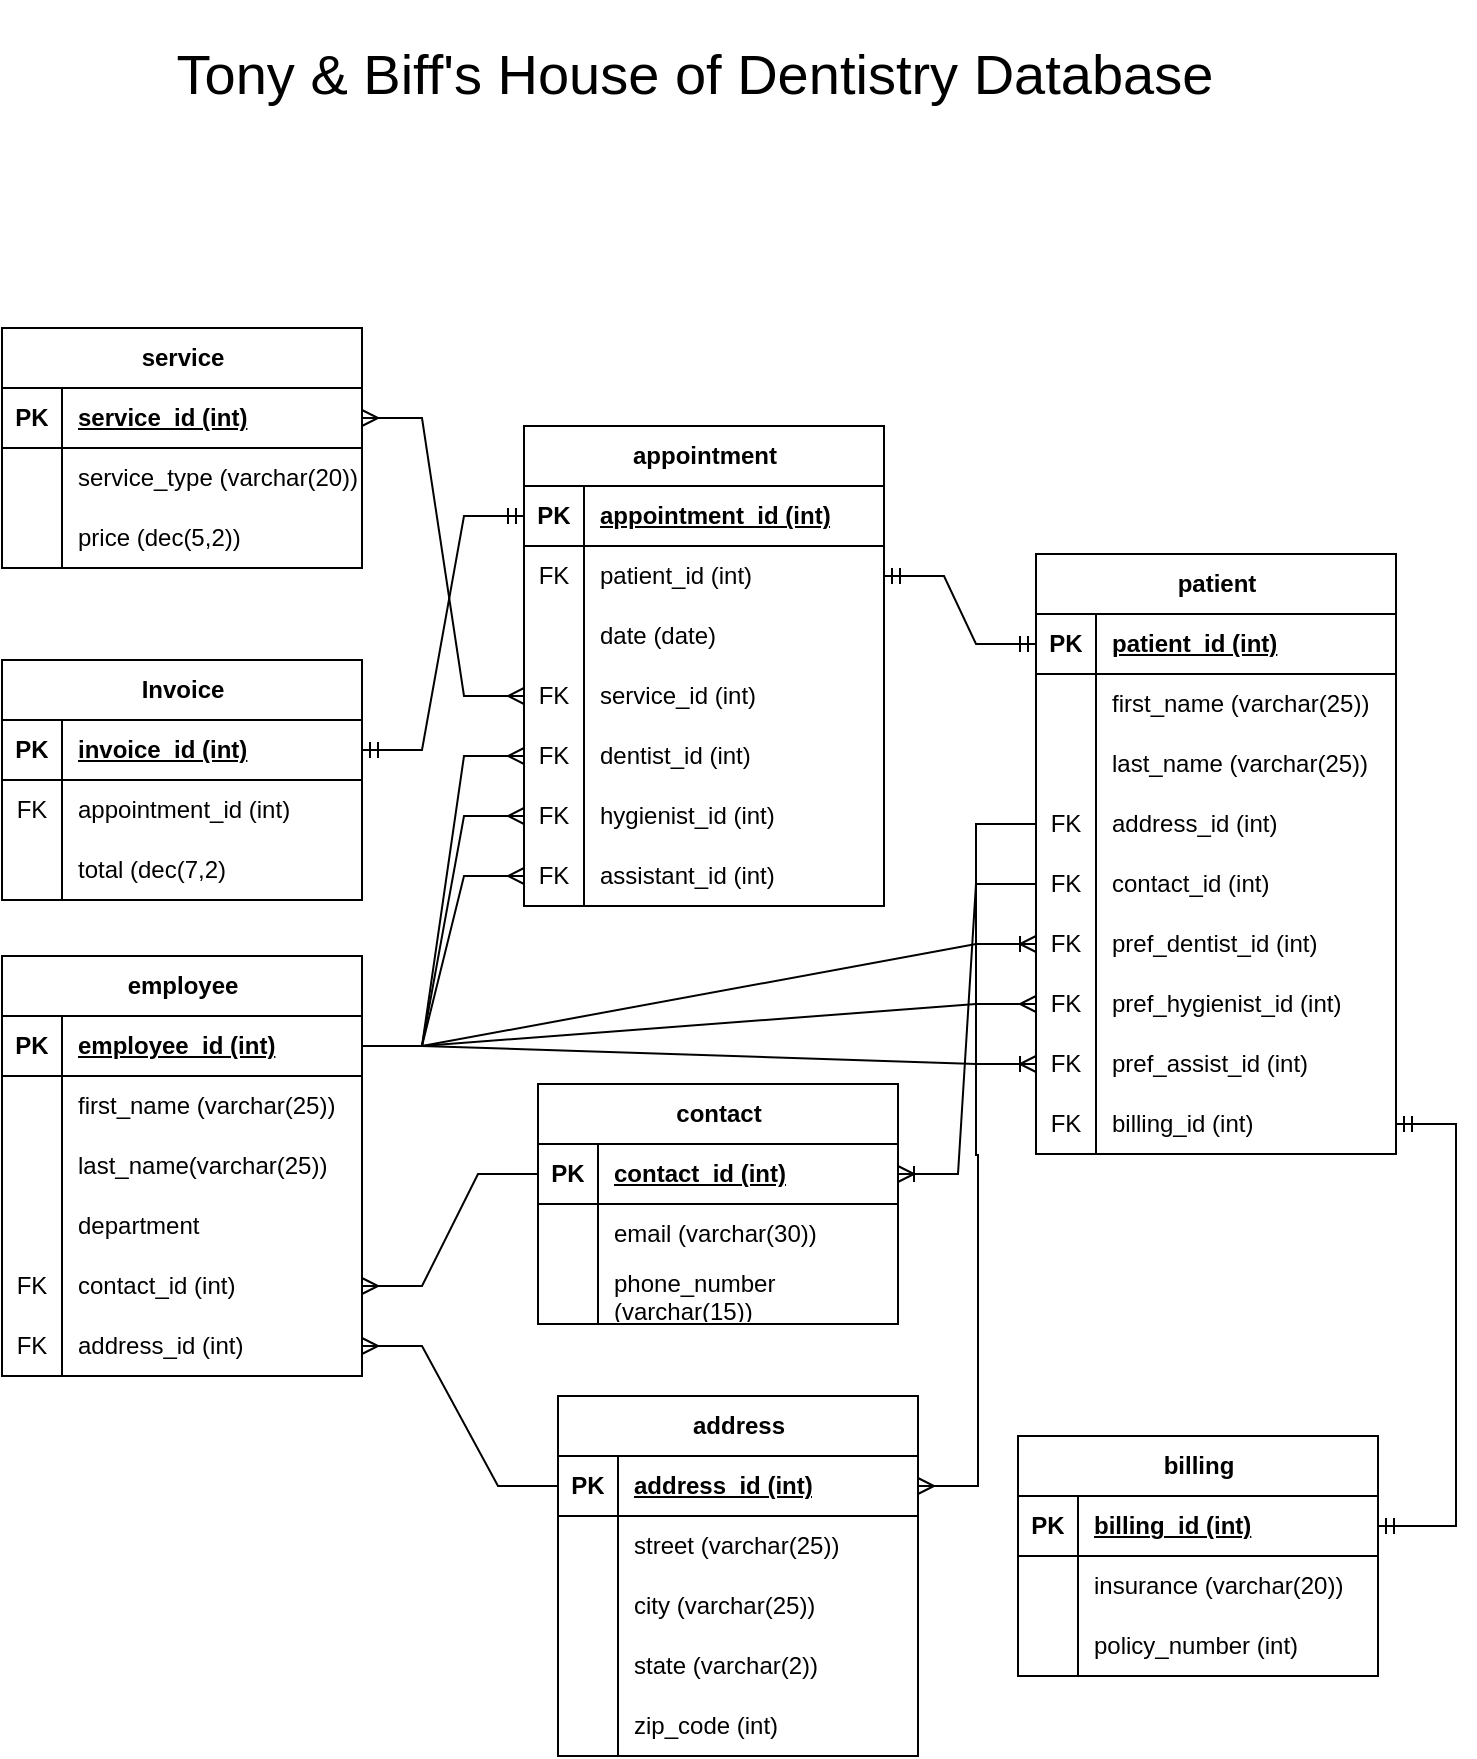 <mxfile version="25.0.1">
  <diagram name="Page-1" id="qZaV_gLwlN8utSRQUj1U">
    <mxGraphModel dx="985" dy="499" grid="0" gridSize="10" guides="1" tooltips="1" connect="1" arrows="1" fold="1" page="1" pageScale="1" pageWidth="850" pageHeight="1100" math="0" shadow="0">
      <root>
        <mxCell id="0" />
        <mxCell id="1" parent="0" />
        <mxCell id="Sv_6L3W_LT6cvVAkAx12-1" value="patient" style="shape=table;startSize=30;container=1;collapsible=1;childLayout=tableLayout;fixedRows=1;rowLines=0;fontStyle=1;align=center;resizeLast=1;html=1;fillColor=none;" vertex="1" parent="1">
          <mxGeometry x="586" y="305" width="180" height="300" as="geometry" />
        </mxCell>
        <mxCell id="Sv_6L3W_LT6cvVAkAx12-2" value="" style="shape=tableRow;horizontal=0;startSize=0;swimlaneHead=0;swimlaneBody=0;fillColor=none;collapsible=0;dropTarget=0;points=[[0,0.5],[1,0.5]];portConstraint=eastwest;top=0;left=0;right=0;bottom=1;" vertex="1" parent="Sv_6L3W_LT6cvVAkAx12-1">
          <mxGeometry y="30" width="180" height="30" as="geometry" />
        </mxCell>
        <mxCell id="Sv_6L3W_LT6cvVAkAx12-3" value="PK" style="shape=partialRectangle;connectable=0;fillColor=none;top=0;left=0;bottom=0;right=0;fontStyle=1;overflow=hidden;whiteSpace=wrap;html=1;" vertex="1" parent="Sv_6L3W_LT6cvVAkAx12-2">
          <mxGeometry width="30" height="30" as="geometry">
            <mxRectangle width="30" height="30" as="alternateBounds" />
          </mxGeometry>
        </mxCell>
        <mxCell id="Sv_6L3W_LT6cvVAkAx12-4" value="patient_id (int)" style="shape=partialRectangle;connectable=0;fillColor=none;top=0;left=0;bottom=0;right=0;align=left;spacingLeft=6;fontStyle=5;overflow=hidden;whiteSpace=wrap;html=1;" vertex="1" parent="Sv_6L3W_LT6cvVAkAx12-2">
          <mxGeometry x="30" width="150" height="30" as="geometry">
            <mxRectangle width="150" height="30" as="alternateBounds" />
          </mxGeometry>
        </mxCell>
        <mxCell id="Sv_6L3W_LT6cvVAkAx12-5" value="" style="shape=tableRow;horizontal=0;startSize=0;swimlaneHead=0;swimlaneBody=0;fillColor=none;collapsible=0;dropTarget=0;points=[[0,0.5],[1,0.5]];portConstraint=eastwest;top=0;left=0;right=0;bottom=0;" vertex="1" parent="Sv_6L3W_LT6cvVAkAx12-1">
          <mxGeometry y="60" width="180" height="30" as="geometry" />
        </mxCell>
        <mxCell id="Sv_6L3W_LT6cvVAkAx12-6" value="" style="shape=partialRectangle;connectable=0;fillColor=none;top=0;left=0;bottom=0;right=0;editable=1;overflow=hidden;whiteSpace=wrap;html=1;" vertex="1" parent="Sv_6L3W_LT6cvVAkAx12-5">
          <mxGeometry width="30" height="30" as="geometry">
            <mxRectangle width="30" height="30" as="alternateBounds" />
          </mxGeometry>
        </mxCell>
        <mxCell id="Sv_6L3W_LT6cvVAkAx12-7" value="first_name (varchar(25))" style="shape=partialRectangle;connectable=0;fillColor=none;top=0;left=0;bottom=0;right=0;align=left;spacingLeft=6;overflow=hidden;whiteSpace=wrap;html=1;" vertex="1" parent="Sv_6L3W_LT6cvVAkAx12-5">
          <mxGeometry x="30" width="150" height="30" as="geometry">
            <mxRectangle width="150" height="30" as="alternateBounds" />
          </mxGeometry>
        </mxCell>
        <mxCell id="Sv_6L3W_LT6cvVAkAx12-8" value="" style="shape=tableRow;horizontal=0;startSize=0;swimlaneHead=0;swimlaneBody=0;fillColor=none;collapsible=0;dropTarget=0;points=[[0,0.5],[1,0.5]];portConstraint=eastwest;top=0;left=0;right=0;bottom=0;" vertex="1" parent="Sv_6L3W_LT6cvVAkAx12-1">
          <mxGeometry y="90" width="180" height="30" as="geometry" />
        </mxCell>
        <mxCell id="Sv_6L3W_LT6cvVAkAx12-9" value="" style="shape=partialRectangle;connectable=0;fillColor=none;top=0;left=0;bottom=0;right=0;editable=1;overflow=hidden;whiteSpace=wrap;html=1;" vertex="1" parent="Sv_6L3W_LT6cvVAkAx12-8">
          <mxGeometry width="30" height="30" as="geometry">
            <mxRectangle width="30" height="30" as="alternateBounds" />
          </mxGeometry>
        </mxCell>
        <mxCell id="Sv_6L3W_LT6cvVAkAx12-10" value="last_name (varchar(25))" style="shape=partialRectangle;connectable=0;fillColor=none;top=0;left=0;bottom=0;right=0;align=left;spacingLeft=6;overflow=hidden;whiteSpace=wrap;html=1;" vertex="1" parent="Sv_6L3W_LT6cvVAkAx12-8">
          <mxGeometry x="30" width="150" height="30" as="geometry">
            <mxRectangle width="150" height="30" as="alternateBounds" />
          </mxGeometry>
        </mxCell>
        <mxCell id="Sv_6L3W_LT6cvVAkAx12-11" value="" style="shape=tableRow;horizontal=0;startSize=0;swimlaneHead=0;swimlaneBody=0;fillColor=none;collapsible=0;dropTarget=0;points=[[0,0.5],[1,0.5]];portConstraint=eastwest;top=0;left=0;right=0;bottom=0;" vertex="1" parent="Sv_6L3W_LT6cvVAkAx12-1">
          <mxGeometry y="120" width="180" height="30" as="geometry" />
        </mxCell>
        <mxCell id="Sv_6L3W_LT6cvVAkAx12-12" value="FK" style="shape=partialRectangle;connectable=0;fillColor=none;top=0;left=0;bottom=0;right=0;editable=1;overflow=hidden;whiteSpace=wrap;html=1;" vertex="1" parent="Sv_6L3W_LT6cvVAkAx12-11">
          <mxGeometry width="30" height="30" as="geometry">
            <mxRectangle width="30" height="30" as="alternateBounds" />
          </mxGeometry>
        </mxCell>
        <mxCell id="Sv_6L3W_LT6cvVAkAx12-13" value="address_id (int)" style="shape=partialRectangle;connectable=0;fillColor=none;top=0;left=0;bottom=0;right=0;align=left;spacingLeft=6;overflow=hidden;whiteSpace=wrap;html=1;" vertex="1" parent="Sv_6L3W_LT6cvVAkAx12-11">
          <mxGeometry x="30" width="150" height="30" as="geometry">
            <mxRectangle width="150" height="30" as="alternateBounds" />
          </mxGeometry>
        </mxCell>
        <mxCell id="Sv_6L3W_LT6cvVAkAx12-14" value="" style="shape=tableRow;horizontal=0;startSize=0;swimlaneHead=0;swimlaneBody=0;fillColor=none;collapsible=0;dropTarget=0;points=[[0,0.5],[1,0.5]];portConstraint=eastwest;top=0;left=0;right=0;bottom=0;" vertex="1" parent="Sv_6L3W_LT6cvVAkAx12-1">
          <mxGeometry y="150" width="180" height="30" as="geometry" />
        </mxCell>
        <mxCell id="Sv_6L3W_LT6cvVAkAx12-15" value="FK" style="shape=partialRectangle;connectable=0;fillColor=none;top=0;left=0;bottom=0;right=0;editable=1;overflow=hidden;whiteSpace=wrap;html=1;" vertex="1" parent="Sv_6L3W_LT6cvVAkAx12-14">
          <mxGeometry width="30" height="30" as="geometry">
            <mxRectangle width="30" height="30" as="alternateBounds" />
          </mxGeometry>
        </mxCell>
        <mxCell id="Sv_6L3W_LT6cvVAkAx12-16" value="contact_id (int)" style="shape=partialRectangle;connectable=0;fillColor=none;top=0;left=0;bottom=0;right=0;align=left;spacingLeft=6;overflow=hidden;whiteSpace=wrap;html=1;" vertex="1" parent="Sv_6L3W_LT6cvVAkAx12-14">
          <mxGeometry x="30" width="150" height="30" as="geometry">
            <mxRectangle width="150" height="30" as="alternateBounds" />
          </mxGeometry>
        </mxCell>
        <mxCell id="Sv_6L3W_LT6cvVAkAx12-17" value="" style="shape=tableRow;horizontal=0;startSize=0;swimlaneHead=0;swimlaneBody=0;fillColor=none;collapsible=0;dropTarget=0;points=[[0,0.5],[1,0.5]];portConstraint=eastwest;top=0;left=0;right=0;bottom=0;" vertex="1" parent="Sv_6L3W_LT6cvVAkAx12-1">
          <mxGeometry y="180" width="180" height="30" as="geometry" />
        </mxCell>
        <mxCell id="Sv_6L3W_LT6cvVAkAx12-18" value="FK" style="shape=partialRectangle;connectable=0;fillColor=none;top=0;left=0;bottom=0;right=0;editable=1;overflow=hidden;whiteSpace=wrap;html=1;" vertex="1" parent="Sv_6L3W_LT6cvVAkAx12-17">
          <mxGeometry width="30" height="30" as="geometry">
            <mxRectangle width="30" height="30" as="alternateBounds" />
          </mxGeometry>
        </mxCell>
        <mxCell id="Sv_6L3W_LT6cvVAkAx12-19" value="pref_dentist_id (int)" style="shape=partialRectangle;connectable=0;fillColor=none;top=0;left=0;bottom=0;right=0;align=left;spacingLeft=6;overflow=hidden;whiteSpace=wrap;html=1;" vertex="1" parent="Sv_6L3W_LT6cvVAkAx12-17">
          <mxGeometry x="30" width="150" height="30" as="geometry">
            <mxRectangle width="150" height="30" as="alternateBounds" />
          </mxGeometry>
        </mxCell>
        <mxCell id="Sv_6L3W_LT6cvVAkAx12-20" value="" style="shape=tableRow;horizontal=0;startSize=0;swimlaneHead=0;swimlaneBody=0;fillColor=none;collapsible=0;dropTarget=0;points=[[0,0.5],[1,0.5]];portConstraint=eastwest;top=0;left=0;right=0;bottom=0;" vertex="1" parent="Sv_6L3W_LT6cvVAkAx12-1">
          <mxGeometry y="210" width="180" height="30" as="geometry" />
        </mxCell>
        <mxCell id="Sv_6L3W_LT6cvVAkAx12-21" value="FK" style="shape=partialRectangle;connectable=0;fillColor=none;top=0;left=0;bottom=0;right=0;editable=1;overflow=hidden;whiteSpace=wrap;html=1;" vertex="1" parent="Sv_6L3W_LT6cvVAkAx12-20">
          <mxGeometry width="30" height="30" as="geometry">
            <mxRectangle width="30" height="30" as="alternateBounds" />
          </mxGeometry>
        </mxCell>
        <mxCell id="Sv_6L3W_LT6cvVAkAx12-22" value="pref_hygienist_id (int)" style="shape=partialRectangle;connectable=0;fillColor=none;top=0;left=0;bottom=0;right=0;align=left;spacingLeft=6;overflow=hidden;whiteSpace=wrap;html=1;" vertex="1" parent="Sv_6L3W_LT6cvVAkAx12-20">
          <mxGeometry x="30" width="150" height="30" as="geometry">
            <mxRectangle width="150" height="30" as="alternateBounds" />
          </mxGeometry>
        </mxCell>
        <mxCell id="Sv_6L3W_LT6cvVAkAx12-23" value="" style="shape=tableRow;horizontal=0;startSize=0;swimlaneHead=0;swimlaneBody=0;fillColor=none;collapsible=0;dropTarget=0;points=[[0,0.5],[1,0.5]];portConstraint=eastwest;top=0;left=0;right=0;bottom=0;" vertex="1" parent="Sv_6L3W_LT6cvVAkAx12-1">
          <mxGeometry y="240" width="180" height="30" as="geometry" />
        </mxCell>
        <mxCell id="Sv_6L3W_LT6cvVAkAx12-24" value="FK" style="shape=partialRectangle;connectable=0;fillColor=none;top=0;left=0;bottom=0;right=0;editable=1;overflow=hidden;whiteSpace=wrap;html=1;" vertex="1" parent="Sv_6L3W_LT6cvVAkAx12-23">
          <mxGeometry width="30" height="30" as="geometry">
            <mxRectangle width="30" height="30" as="alternateBounds" />
          </mxGeometry>
        </mxCell>
        <mxCell id="Sv_6L3W_LT6cvVAkAx12-25" value="pref_assist_id (int)" style="shape=partialRectangle;connectable=0;fillColor=none;top=0;left=0;bottom=0;right=0;align=left;spacingLeft=6;overflow=hidden;whiteSpace=wrap;html=1;" vertex="1" parent="Sv_6L3W_LT6cvVAkAx12-23">
          <mxGeometry x="30" width="150" height="30" as="geometry">
            <mxRectangle width="150" height="30" as="alternateBounds" />
          </mxGeometry>
        </mxCell>
        <mxCell id="Sv_6L3W_LT6cvVAkAx12-26" value="" style="shape=tableRow;horizontal=0;startSize=0;swimlaneHead=0;swimlaneBody=0;fillColor=none;collapsible=0;dropTarget=0;points=[[0,0.5],[1,0.5]];portConstraint=eastwest;top=0;left=0;right=0;bottom=0;" vertex="1" parent="Sv_6L3W_LT6cvVAkAx12-1">
          <mxGeometry y="270" width="180" height="30" as="geometry" />
        </mxCell>
        <mxCell id="Sv_6L3W_LT6cvVAkAx12-27" value="FK" style="shape=partialRectangle;connectable=0;fillColor=none;top=0;left=0;bottom=0;right=0;editable=1;overflow=hidden;whiteSpace=wrap;html=1;" vertex="1" parent="Sv_6L3W_LT6cvVAkAx12-26">
          <mxGeometry width="30" height="30" as="geometry">
            <mxRectangle width="30" height="30" as="alternateBounds" />
          </mxGeometry>
        </mxCell>
        <mxCell id="Sv_6L3W_LT6cvVAkAx12-28" value="billing_id (int)" style="shape=partialRectangle;connectable=0;fillColor=none;top=0;left=0;bottom=0;right=0;align=left;spacingLeft=6;overflow=hidden;whiteSpace=wrap;html=1;" vertex="1" parent="Sv_6L3W_LT6cvVAkAx12-26">
          <mxGeometry x="30" width="150" height="30" as="geometry">
            <mxRectangle width="150" height="30" as="alternateBounds" />
          </mxGeometry>
        </mxCell>
        <mxCell id="Sv_6L3W_LT6cvVAkAx12-29" value="contact" style="shape=table;startSize=30;container=1;collapsible=1;childLayout=tableLayout;fixedRows=1;rowLines=0;fontStyle=1;align=center;resizeLast=1;html=1;fillColor=none;" vertex="1" parent="1">
          <mxGeometry x="337" y="570" width="180" height="120" as="geometry" />
        </mxCell>
        <mxCell id="Sv_6L3W_LT6cvVAkAx12-30" value="" style="shape=tableRow;horizontal=0;startSize=0;swimlaneHead=0;swimlaneBody=0;fillColor=none;collapsible=0;dropTarget=0;points=[[0,0.5],[1,0.5]];portConstraint=eastwest;top=0;left=0;right=0;bottom=1;" vertex="1" parent="Sv_6L3W_LT6cvVAkAx12-29">
          <mxGeometry y="30" width="180" height="30" as="geometry" />
        </mxCell>
        <mxCell id="Sv_6L3W_LT6cvVAkAx12-31" value="PK" style="shape=partialRectangle;connectable=0;fillColor=none;top=0;left=0;bottom=0;right=0;fontStyle=1;overflow=hidden;whiteSpace=wrap;html=1;" vertex="1" parent="Sv_6L3W_LT6cvVAkAx12-30">
          <mxGeometry width="30" height="30" as="geometry">
            <mxRectangle width="30" height="30" as="alternateBounds" />
          </mxGeometry>
        </mxCell>
        <mxCell id="Sv_6L3W_LT6cvVAkAx12-32" value="contact_id (int)" style="shape=partialRectangle;connectable=0;fillColor=none;top=0;left=0;bottom=0;right=0;align=left;spacingLeft=6;fontStyle=5;overflow=hidden;whiteSpace=wrap;html=1;" vertex="1" parent="Sv_6L3W_LT6cvVAkAx12-30">
          <mxGeometry x="30" width="150" height="30" as="geometry">
            <mxRectangle width="150" height="30" as="alternateBounds" />
          </mxGeometry>
        </mxCell>
        <mxCell id="Sv_6L3W_LT6cvVAkAx12-33" value="" style="shape=tableRow;horizontal=0;startSize=0;swimlaneHead=0;swimlaneBody=0;fillColor=none;collapsible=0;dropTarget=0;points=[[0,0.5],[1,0.5]];portConstraint=eastwest;top=0;left=0;right=0;bottom=0;" vertex="1" parent="Sv_6L3W_LT6cvVAkAx12-29">
          <mxGeometry y="60" width="180" height="30" as="geometry" />
        </mxCell>
        <mxCell id="Sv_6L3W_LT6cvVAkAx12-34" value="" style="shape=partialRectangle;connectable=0;fillColor=none;top=0;left=0;bottom=0;right=0;editable=1;overflow=hidden;whiteSpace=wrap;html=1;" vertex="1" parent="Sv_6L3W_LT6cvVAkAx12-33">
          <mxGeometry width="30" height="30" as="geometry">
            <mxRectangle width="30" height="30" as="alternateBounds" />
          </mxGeometry>
        </mxCell>
        <mxCell id="Sv_6L3W_LT6cvVAkAx12-35" value="email (varchar(30))" style="shape=partialRectangle;connectable=0;fillColor=none;top=0;left=0;bottom=0;right=0;align=left;spacingLeft=6;overflow=hidden;whiteSpace=wrap;html=1;" vertex="1" parent="Sv_6L3W_LT6cvVAkAx12-33">
          <mxGeometry x="30" width="150" height="30" as="geometry">
            <mxRectangle width="150" height="30" as="alternateBounds" />
          </mxGeometry>
        </mxCell>
        <mxCell id="Sv_6L3W_LT6cvVAkAx12-36" value="" style="shape=tableRow;horizontal=0;startSize=0;swimlaneHead=0;swimlaneBody=0;fillColor=none;collapsible=0;dropTarget=0;points=[[0,0.5],[1,0.5]];portConstraint=eastwest;top=0;left=0;right=0;bottom=0;" vertex="1" parent="Sv_6L3W_LT6cvVAkAx12-29">
          <mxGeometry y="90" width="180" height="30" as="geometry" />
        </mxCell>
        <mxCell id="Sv_6L3W_LT6cvVAkAx12-37" value="" style="shape=partialRectangle;connectable=0;fillColor=none;top=0;left=0;bottom=0;right=0;editable=1;overflow=hidden;whiteSpace=wrap;html=1;" vertex="1" parent="Sv_6L3W_LT6cvVAkAx12-36">
          <mxGeometry width="30" height="30" as="geometry">
            <mxRectangle width="30" height="30" as="alternateBounds" />
          </mxGeometry>
        </mxCell>
        <mxCell id="Sv_6L3W_LT6cvVAkAx12-38" value="phone_number (varchar(15))" style="shape=partialRectangle;connectable=0;fillColor=none;top=0;left=0;bottom=0;right=0;align=left;spacingLeft=6;overflow=hidden;whiteSpace=wrap;html=1;" vertex="1" parent="Sv_6L3W_LT6cvVAkAx12-36">
          <mxGeometry x="30" width="150" height="30" as="geometry">
            <mxRectangle width="150" height="30" as="alternateBounds" />
          </mxGeometry>
        </mxCell>
        <mxCell id="Sv_6L3W_LT6cvVAkAx12-42" value="address" style="shape=table;startSize=30;container=1;collapsible=1;childLayout=tableLayout;fixedRows=1;rowLines=0;fontStyle=1;align=center;resizeLast=1;html=1;fillColor=none;" vertex="1" parent="1">
          <mxGeometry x="347" y="726" width="180" height="180" as="geometry" />
        </mxCell>
        <mxCell id="Sv_6L3W_LT6cvVAkAx12-43" value="" style="shape=tableRow;horizontal=0;startSize=0;swimlaneHead=0;swimlaneBody=0;fillColor=none;collapsible=0;dropTarget=0;points=[[0,0.5],[1,0.5]];portConstraint=eastwest;top=0;left=0;right=0;bottom=1;" vertex="1" parent="Sv_6L3W_LT6cvVAkAx12-42">
          <mxGeometry y="30" width="180" height="30" as="geometry" />
        </mxCell>
        <mxCell id="Sv_6L3W_LT6cvVAkAx12-44" value="PK" style="shape=partialRectangle;connectable=0;fillColor=none;top=0;left=0;bottom=0;right=0;fontStyle=1;overflow=hidden;whiteSpace=wrap;html=1;" vertex="1" parent="Sv_6L3W_LT6cvVAkAx12-43">
          <mxGeometry width="30" height="30" as="geometry">
            <mxRectangle width="30" height="30" as="alternateBounds" />
          </mxGeometry>
        </mxCell>
        <mxCell id="Sv_6L3W_LT6cvVAkAx12-45" value="address_id (int)" style="shape=partialRectangle;connectable=0;fillColor=none;top=0;left=0;bottom=0;right=0;align=left;spacingLeft=6;fontStyle=5;overflow=hidden;whiteSpace=wrap;html=1;" vertex="1" parent="Sv_6L3W_LT6cvVAkAx12-43">
          <mxGeometry x="30" width="150" height="30" as="geometry">
            <mxRectangle width="150" height="30" as="alternateBounds" />
          </mxGeometry>
        </mxCell>
        <mxCell id="Sv_6L3W_LT6cvVAkAx12-46" value="" style="shape=tableRow;horizontal=0;startSize=0;swimlaneHead=0;swimlaneBody=0;fillColor=none;collapsible=0;dropTarget=0;points=[[0,0.5],[1,0.5]];portConstraint=eastwest;top=0;left=0;right=0;bottom=0;" vertex="1" parent="Sv_6L3W_LT6cvVAkAx12-42">
          <mxGeometry y="60" width="180" height="30" as="geometry" />
        </mxCell>
        <mxCell id="Sv_6L3W_LT6cvVAkAx12-47" value="" style="shape=partialRectangle;connectable=0;fillColor=none;top=0;left=0;bottom=0;right=0;editable=1;overflow=hidden;whiteSpace=wrap;html=1;" vertex="1" parent="Sv_6L3W_LT6cvVAkAx12-46">
          <mxGeometry width="30" height="30" as="geometry">
            <mxRectangle width="30" height="30" as="alternateBounds" />
          </mxGeometry>
        </mxCell>
        <mxCell id="Sv_6L3W_LT6cvVAkAx12-48" value="street (varchar(25))" style="shape=partialRectangle;connectable=0;fillColor=none;top=0;left=0;bottom=0;right=0;align=left;spacingLeft=6;overflow=hidden;whiteSpace=wrap;html=1;" vertex="1" parent="Sv_6L3W_LT6cvVAkAx12-46">
          <mxGeometry x="30" width="150" height="30" as="geometry">
            <mxRectangle width="150" height="30" as="alternateBounds" />
          </mxGeometry>
        </mxCell>
        <mxCell id="Sv_6L3W_LT6cvVAkAx12-49" value="" style="shape=tableRow;horizontal=0;startSize=0;swimlaneHead=0;swimlaneBody=0;fillColor=none;collapsible=0;dropTarget=0;points=[[0,0.5],[1,0.5]];portConstraint=eastwest;top=0;left=0;right=0;bottom=0;" vertex="1" parent="Sv_6L3W_LT6cvVAkAx12-42">
          <mxGeometry y="90" width="180" height="30" as="geometry" />
        </mxCell>
        <mxCell id="Sv_6L3W_LT6cvVAkAx12-50" value="" style="shape=partialRectangle;connectable=0;fillColor=none;top=0;left=0;bottom=0;right=0;editable=1;overflow=hidden;whiteSpace=wrap;html=1;" vertex="1" parent="Sv_6L3W_LT6cvVAkAx12-49">
          <mxGeometry width="30" height="30" as="geometry">
            <mxRectangle width="30" height="30" as="alternateBounds" />
          </mxGeometry>
        </mxCell>
        <mxCell id="Sv_6L3W_LT6cvVAkAx12-51" value="city (varchar(25))" style="shape=partialRectangle;connectable=0;fillColor=none;top=0;left=0;bottom=0;right=0;align=left;spacingLeft=6;overflow=hidden;whiteSpace=wrap;html=1;" vertex="1" parent="Sv_6L3W_LT6cvVAkAx12-49">
          <mxGeometry x="30" width="150" height="30" as="geometry">
            <mxRectangle width="150" height="30" as="alternateBounds" />
          </mxGeometry>
        </mxCell>
        <mxCell id="Sv_6L3W_LT6cvVAkAx12-52" value="" style="shape=tableRow;horizontal=0;startSize=0;swimlaneHead=0;swimlaneBody=0;fillColor=none;collapsible=0;dropTarget=0;points=[[0,0.5],[1,0.5]];portConstraint=eastwest;top=0;left=0;right=0;bottom=0;" vertex="1" parent="Sv_6L3W_LT6cvVAkAx12-42">
          <mxGeometry y="120" width="180" height="30" as="geometry" />
        </mxCell>
        <mxCell id="Sv_6L3W_LT6cvVAkAx12-53" value="" style="shape=partialRectangle;connectable=0;fillColor=none;top=0;left=0;bottom=0;right=0;editable=1;overflow=hidden;whiteSpace=wrap;html=1;" vertex="1" parent="Sv_6L3W_LT6cvVAkAx12-52">
          <mxGeometry width="30" height="30" as="geometry">
            <mxRectangle width="30" height="30" as="alternateBounds" />
          </mxGeometry>
        </mxCell>
        <mxCell id="Sv_6L3W_LT6cvVAkAx12-54" value="state (varchar(2))" style="shape=partialRectangle;connectable=0;fillColor=none;top=0;left=0;bottom=0;right=0;align=left;spacingLeft=6;overflow=hidden;whiteSpace=wrap;html=1;" vertex="1" parent="Sv_6L3W_LT6cvVAkAx12-52">
          <mxGeometry x="30" width="150" height="30" as="geometry">
            <mxRectangle width="150" height="30" as="alternateBounds" />
          </mxGeometry>
        </mxCell>
        <mxCell id="Sv_6L3W_LT6cvVAkAx12-55" value="" style="shape=tableRow;horizontal=0;startSize=0;swimlaneHead=0;swimlaneBody=0;fillColor=none;collapsible=0;dropTarget=0;points=[[0,0.5],[1,0.5]];portConstraint=eastwest;top=0;left=0;right=0;bottom=0;" vertex="1" parent="Sv_6L3W_LT6cvVAkAx12-42">
          <mxGeometry y="150" width="180" height="30" as="geometry" />
        </mxCell>
        <mxCell id="Sv_6L3W_LT6cvVAkAx12-56" value="" style="shape=partialRectangle;connectable=0;fillColor=none;top=0;left=0;bottom=0;right=0;editable=1;overflow=hidden;whiteSpace=wrap;html=1;" vertex="1" parent="Sv_6L3W_LT6cvVAkAx12-55">
          <mxGeometry width="30" height="30" as="geometry">
            <mxRectangle width="30" height="30" as="alternateBounds" />
          </mxGeometry>
        </mxCell>
        <mxCell id="Sv_6L3W_LT6cvVAkAx12-57" value="zip_code (int)" style="shape=partialRectangle;connectable=0;fillColor=none;top=0;left=0;bottom=0;right=0;align=left;spacingLeft=6;overflow=hidden;whiteSpace=wrap;html=1;" vertex="1" parent="Sv_6L3W_LT6cvVAkAx12-55">
          <mxGeometry x="30" width="150" height="30" as="geometry">
            <mxRectangle width="150" height="30" as="alternateBounds" />
          </mxGeometry>
        </mxCell>
        <mxCell id="Sv_6L3W_LT6cvVAkAx12-58" value="Invoice" style="shape=table;startSize=30;container=1;collapsible=1;childLayout=tableLayout;fixedRows=1;rowLines=0;fontStyle=1;align=center;resizeLast=1;html=1;fillColor=none;" vertex="1" parent="1">
          <mxGeometry x="69" y="358" width="180" height="120" as="geometry" />
        </mxCell>
        <mxCell id="Sv_6L3W_LT6cvVAkAx12-59" value="" style="shape=tableRow;horizontal=0;startSize=0;swimlaneHead=0;swimlaneBody=0;fillColor=none;collapsible=0;dropTarget=0;points=[[0,0.5],[1,0.5]];portConstraint=eastwest;top=0;left=0;right=0;bottom=1;" vertex="1" parent="Sv_6L3W_LT6cvVAkAx12-58">
          <mxGeometry y="30" width="180" height="30" as="geometry" />
        </mxCell>
        <mxCell id="Sv_6L3W_LT6cvVAkAx12-60" value="PK" style="shape=partialRectangle;connectable=0;fillColor=none;top=0;left=0;bottom=0;right=0;fontStyle=1;overflow=hidden;whiteSpace=wrap;html=1;" vertex="1" parent="Sv_6L3W_LT6cvVAkAx12-59">
          <mxGeometry width="30" height="30" as="geometry">
            <mxRectangle width="30" height="30" as="alternateBounds" />
          </mxGeometry>
        </mxCell>
        <mxCell id="Sv_6L3W_LT6cvVAkAx12-61" value="invoice_id (int)" style="shape=partialRectangle;connectable=0;fillColor=none;top=0;left=0;bottom=0;right=0;align=left;spacingLeft=6;fontStyle=5;overflow=hidden;whiteSpace=wrap;html=1;" vertex="1" parent="Sv_6L3W_LT6cvVAkAx12-59">
          <mxGeometry x="30" width="150" height="30" as="geometry">
            <mxRectangle width="150" height="30" as="alternateBounds" />
          </mxGeometry>
        </mxCell>
        <mxCell id="Sv_6L3W_LT6cvVAkAx12-62" value="" style="shape=tableRow;horizontal=0;startSize=0;swimlaneHead=0;swimlaneBody=0;fillColor=none;collapsible=0;dropTarget=0;points=[[0,0.5],[1,0.5]];portConstraint=eastwest;top=0;left=0;right=0;bottom=0;" vertex="1" parent="Sv_6L3W_LT6cvVAkAx12-58">
          <mxGeometry y="60" width="180" height="30" as="geometry" />
        </mxCell>
        <mxCell id="Sv_6L3W_LT6cvVAkAx12-63" value="FK" style="shape=partialRectangle;connectable=0;fillColor=none;top=0;left=0;bottom=0;right=0;editable=1;overflow=hidden;whiteSpace=wrap;html=1;" vertex="1" parent="Sv_6L3W_LT6cvVAkAx12-62">
          <mxGeometry width="30" height="30" as="geometry">
            <mxRectangle width="30" height="30" as="alternateBounds" />
          </mxGeometry>
        </mxCell>
        <mxCell id="Sv_6L3W_LT6cvVAkAx12-64" value="appointment_id (int)" style="shape=partialRectangle;connectable=0;fillColor=none;top=0;left=0;bottom=0;right=0;align=left;spacingLeft=6;overflow=hidden;whiteSpace=wrap;html=1;" vertex="1" parent="Sv_6L3W_LT6cvVAkAx12-62">
          <mxGeometry x="30" width="150" height="30" as="geometry">
            <mxRectangle width="150" height="30" as="alternateBounds" />
          </mxGeometry>
        </mxCell>
        <mxCell id="Sv_6L3W_LT6cvVAkAx12-65" value="" style="shape=tableRow;horizontal=0;startSize=0;swimlaneHead=0;swimlaneBody=0;fillColor=none;collapsible=0;dropTarget=0;points=[[0,0.5],[1,0.5]];portConstraint=eastwest;top=0;left=0;right=0;bottom=0;" vertex="1" parent="Sv_6L3W_LT6cvVAkAx12-58">
          <mxGeometry y="90" width="180" height="30" as="geometry" />
        </mxCell>
        <mxCell id="Sv_6L3W_LT6cvVAkAx12-66" value="" style="shape=partialRectangle;connectable=0;fillColor=none;top=0;left=0;bottom=0;right=0;editable=1;overflow=hidden;whiteSpace=wrap;html=1;" vertex="1" parent="Sv_6L3W_LT6cvVAkAx12-65">
          <mxGeometry width="30" height="30" as="geometry">
            <mxRectangle width="30" height="30" as="alternateBounds" />
          </mxGeometry>
        </mxCell>
        <mxCell id="Sv_6L3W_LT6cvVAkAx12-67" value="total (dec(7,2)" style="shape=partialRectangle;connectable=0;fillColor=none;top=0;left=0;bottom=0;right=0;align=left;spacingLeft=6;overflow=hidden;whiteSpace=wrap;html=1;" vertex="1" parent="Sv_6L3W_LT6cvVAkAx12-65">
          <mxGeometry x="30" width="150" height="30" as="geometry">
            <mxRectangle width="150" height="30" as="alternateBounds" />
          </mxGeometry>
        </mxCell>
        <mxCell id="Sv_6L3W_LT6cvVAkAx12-75" value="service" style="shape=table;startSize=30;container=1;collapsible=1;childLayout=tableLayout;fixedRows=1;rowLines=0;fontStyle=1;align=center;resizeLast=1;html=1;fillColor=none;" vertex="1" parent="1">
          <mxGeometry x="69" y="192" width="180" height="120" as="geometry" />
        </mxCell>
        <mxCell id="Sv_6L3W_LT6cvVAkAx12-76" value="" style="shape=tableRow;horizontal=0;startSize=0;swimlaneHead=0;swimlaneBody=0;fillColor=none;collapsible=0;dropTarget=0;points=[[0,0.5],[1,0.5]];portConstraint=eastwest;top=0;left=0;right=0;bottom=1;" vertex="1" parent="Sv_6L3W_LT6cvVAkAx12-75">
          <mxGeometry y="30" width="180" height="30" as="geometry" />
        </mxCell>
        <mxCell id="Sv_6L3W_LT6cvVAkAx12-77" value="PK" style="shape=partialRectangle;connectable=0;fillColor=none;top=0;left=0;bottom=0;right=0;fontStyle=1;overflow=hidden;whiteSpace=wrap;html=1;" vertex="1" parent="Sv_6L3W_LT6cvVAkAx12-76">
          <mxGeometry width="30" height="30" as="geometry">
            <mxRectangle width="30" height="30" as="alternateBounds" />
          </mxGeometry>
        </mxCell>
        <mxCell id="Sv_6L3W_LT6cvVAkAx12-78" value="service_id (int)" style="shape=partialRectangle;connectable=0;fillColor=none;top=0;left=0;bottom=0;right=0;align=left;spacingLeft=6;fontStyle=5;overflow=hidden;whiteSpace=wrap;html=1;" vertex="1" parent="Sv_6L3W_LT6cvVAkAx12-76">
          <mxGeometry x="30" width="150" height="30" as="geometry">
            <mxRectangle width="150" height="30" as="alternateBounds" />
          </mxGeometry>
        </mxCell>
        <mxCell id="Sv_6L3W_LT6cvVAkAx12-79" value="" style="shape=tableRow;horizontal=0;startSize=0;swimlaneHead=0;swimlaneBody=0;fillColor=none;collapsible=0;dropTarget=0;points=[[0,0.5],[1,0.5]];portConstraint=eastwest;top=0;left=0;right=0;bottom=0;" vertex="1" parent="Sv_6L3W_LT6cvVAkAx12-75">
          <mxGeometry y="60" width="180" height="30" as="geometry" />
        </mxCell>
        <mxCell id="Sv_6L3W_LT6cvVAkAx12-80" value="" style="shape=partialRectangle;connectable=0;fillColor=none;top=0;left=0;bottom=0;right=0;editable=1;overflow=hidden;whiteSpace=wrap;html=1;" vertex="1" parent="Sv_6L3W_LT6cvVAkAx12-79">
          <mxGeometry width="30" height="30" as="geometry">
            <mxRectangle width="30" height="30" as="alternateBounds" />
          </mxGeometry>
        </mxCell>
        <mxCell id="Sv_6L3W_LT6cvVAkAx12-81" value="service_type (varchar(20))" style="shape=partialRectangle;connectable=0;fillColor=none;top=0;left=0;bottom=0;right=0;align=left;spacingLeft=6;overflow=hidden;whiteSpace=wrap;html=1;" vertex="1" parent="Sv_6L3W_LT6cvVAkAx12-79">
          <mxGeometry x="30" width="150" height="30" as="geometry">
            <mxRectangle width="150" height="30" as="alternateBounds" />
          </mxGeometry>
        </mxCell>
        <mxCell id="Sv_6L3W_LT6cvVAkAx12-82" value="" style="shape=tableRow;horizontal=0;startSize=0;swimlaneHead=0;swimlaneBody=0;fillColor=none;collapsible=0;dropTarget=0;points=[[0,0.5],[1,0.5]];portConstraint=eastwest;top=0;left=0;right=0;bottom=0;" vertex="1" parent="Sv_6L3W_LT6cvVAkAx12-75">
          <mxGeometry y="90" width="180" height="30" as="geometry" />
        </mxCell>
        <mxCell id="Sv_6L3W_LT6cvVAkAx12-83" value="" style="shape=partialRectangle;connectable=0;fillColor=none;top=0;left=0;bottom=0;right=0;editable=1;overflow=hidden;whiteSpace=wrap;html=1;" vertex="1" parent="Sv_6L3W_LT6cvVAkAx12-82">
          <mxGeometry width="30" height="30" as="geometry">
            <mxRectangle width="30" height="30" as="alternateBounds" />
          </mxGeometry>
        </mxCell>
        <mxCell id="Sv_6L3W_LT6cvVAkAx12-84" value="price (dec(5,2))" style="shape=partialRectangle;connectable=0;fillColor=none;top=0;left=0;bottom=0;right=0;align=left;spacingLeft=6;overflow=hidden;whiteSpace=wrap;html=1;" vertex="1" parent="Sv_6L3W_LT6cvVAkAx12-82">
          <mxGeometry x="30" width="150" height="30" as="geometry">
            <mxRectangle width="150" height="30" as="alternateBounds" />
          </mxGeometry>
        </mxCell>
        <mxCell id="Sv_6L3W_LT6cvVAkAx12-88" value="appointment" style="shape=table;startSize=30;container=1;collapsible=1;childLayout=tableLayout;fixedRows=1;rowLines=0;fontStyle=1;align=center;resizeLast=1;html=1;fillColor=none;" vertex="1" parent="1">
          <mxGeometry x="330" y="241" width="180" height="240" as="geometry" />
        </mxCell>
        <mxCell id="Sv_6L3W_LT6cvVAkAx12-89" value="" style="shape=tableRow;horizontal=0;startSize=0;swimlaneHead=0;swimlaneBody=0;fillColor=none;collapsible=0;dropTarget=0;points=[[0,0.5],[1,0.5]];portConstraint=eastwest;top=0;left=0;right=0;bottom=1;" vertex="1" parent="Sv_6L3W_LT6cvVAkAx12-88">
          <mxGeometry y="30" width="180" height="30" as="geometry" />
        </mxCell>
        <mxCell id="Sv_6L3W_LT6cvVAkAx12-90" value="PK" style="shape=partialRectangle;connectable=0;fillColor=none;top=0;left=0;bottom=0;right=0;fontStyle=1;overflow=hidden;whiteSpace=wrap;html=1;" vertex="1" parent="Sv_6L3W_LT6cvVAkAx12-89">
          <mxGeometry width="30" height="30" as="geometry">
            <mxRectangle width="30" height="30" as="alternateBounds" />
          </mxGeometry>
        </mxCell>
        <mxCell id="Sv_6L3W_LT6cvVAkAx12-91" value="appointment_id (int)" style="shape=partialRectangle;connectable=0;fillColor=none;top=0;left=0;bottom=0;right=0;align=left;spacingLeft=6;fontStyle=5;overflow=hidden;whiteSpace=wrap;html=1;" vertex="1" parent="Sv_6L3W_LT6cvVAkAx12-89">
          <mxGeometry x="30" width="150" height="30" as="geometry">
            <mxRectangle width="150" height="30" as="alternateBounds" />
          </mxGeometry>
        </mxCell>
        <mxCell id="Sv_6L3W_LT6cvVAkAx12-92" value="" style="shape=tableRow;horizontal=0;startSize=0;swimlaneHead=0;swimlaneBody=0;fillColor=none;collapsible=0;dropTarget=0;points=[[0,0.5],[1,0.5]];portConstraint=eastwest;top=0;left=0;right=0;bottom=0;" vertex="1" parent="Sv_6L3W_LT6cvVAkAx12-88">
          <mxGeometry y="60" width="180" height="30" as="geometry" />
        </mxCell>
        <mxCell id="Sv_6L3W_LT6cvVAkAx12-93" value="FK" style="shape=partialRectangle;connectable=0;fillColor=none;top=0;left=0;bottom=0;right=0;editable=1;overflow=hidden;whiteSpace=wrap;html=1;" vertex="1" parent="Sv_6L3W_LT6cvVAkAx12-92">
          <mxGeometry width="30" height="30" as="geometry">
            <mxRectangle width="30" height="30" as="alternateBounds" />
          </mxGeometry>
        </mxCell>
        <mxCell id="Sv_6L3W_LT6cvVAkAx12-94" value="patient_id (int)" style="shape=partialRectangle;connectable=0;fillColor=none;top=0;left=0;bottom=0;right=0;align=left;spacingLeft=6;overflow=hidden;whiteSpace=wrap;html=1;" vertex="1" parent="Sv_6L3W_LT6cvVAkAx12-92">
          <mxGeometry x="30" width="150" height="30" as="geometry">
            <mxRectangle width="150" height="30" as="alternateBounds" />
          </mxGeometry>
        </mxCell>
        <mxCell id="Sv_6L3W_LT6cvVAkAx12-95" value="" style="shape=tableRow;horizontal=0;startSize=0;swimlaneHead=0;swimlaneBody=0;fillColor=none;collapsible=0;dropTarget=0;points=[[0,0.5],[1,0.5]];portConstraint=eastwest;top=0;left=0;right=0;bottom=0;" vertex="1" parent="Sv_6L3W_LT6cvVAkAx12-88">
          <mxGeometry y="90" width="180" height="30" as="geometry" />
        </mxCell>
        <mxCell id="Sv_6L3W_LT6cvVAkAx12-96" value="" style="shape=partialRectangle;connectable=0;fillColor=none;top=0;left=0;bottom=0;right=0;editable=1;overflow=hidden;whiteSpace=wrap;html=1;" vertex="1" parent="Sv_6L3W_LT6cvVAkAx12-95">
          <mxGeometry width="30" height="30" as="geometry">
            <mxRectangle width="30" height="30" as="alternateBounds" />
          </mxGeometry>
        </mxCell>
        <mxCell id="Sv_6L3W_LT6cvVAkAx12-97" value="date (date)" style="shape=partialRectangle;connectable=0;fillColor=none;top=0;left=0;bottom=0;right=0;align=left;spacingLeft=6;overflow=hidden;whiteSpace=wrap;html=1;" vertex="1" parent="Sv_6L3W_LT6cvVAkAx12-95">
          <mxGeometry x="30" width="150" height="30" as="geometry">
            <mxRectangle width="150" height="30" as="alternateBounds" />
          </mxGeometry>
        </mxCell>
        <mxCell id="Sv_6L3W_LT6cvVAkAx12-98" value="" style="shape=tableRow;horizontal=0;startSize=0;swimlaneHead=0;swimlaneBody=0;fillColor=none;collapsible=0;dropTarget=0;points=[[0,0.5],[1,0.5]];portConstraint=eastwest;top=0;left=0;right=0;bottom=0;" vertex="1" parent="Sv_6L3W_LT6cvVAkAx12-88">
          <mxGeometry y="120" width="180" height="30" as="geometry" />
        </mxCell>
        <mxCell id="Sv_6L3W_LT6cvVAkAx12-99" value="FK" style="shape=partialRectangle;connectable=0;fillColor=none;top=0;left=0;bottom=0;right=0;editable=1;overflow=hidden;whiteSpace=wrap;html=1;" vertex="1" parent="Sv_6L3W_LT6cvVAkAx12-98">
          <mxGeometry width="30" height="30" as="geometry">
            <mxRectangle width="30" height="30" as="alternateBounds" />
          </mxGeometry>
        </mxCell>
        <mxCell id="Sv_6L3W_LT6cvVAkAx12-100" value="service_id (int)" style="shape=partialRectangle;connectable=0;fillColor=none;top=0;left=0;bottom=0;right=0;align=left;spacingLeft=6;overflow=hidden;whiteSpace=wrap;html=1;" vertex="1" parent="Sv_6L3W_LT6cvVAkAx12-98">
          <mxGeometry x="30" width="150" height="30" as="geometry">
            <mxRectangle width="150" height="30" as="alternateBounds" />
          </mxGeometry>
        </mxCell>
        <mxCell id="Sv_6L3W_LT6cvVAkAx12-101" value="" style="shape=tableRow;horizontal=0;startSize=0;swimlaneHead=0;swimlaneBody=0;fillColor=none;collapsible=0;dropTarget=0;points=[[0,0.5],[1,0.5]];portConstraint=eastwest;top=0;left=0;right=0;bottom=0;" vertex="1" parent="Sv_6L3W_LT6cvVAkAx12-88">
          <mxGeometry y="150" width="180" height="30" as="geometry" />
        </mxCell>
        <mxCell id="Sv_6L3W_LT6cvVAkAx12-102" value="FK" style="shape=partialRectangle;connectable=0;fillColor=none;top=0;left=0;bottom=0;right=0;editable=1;overflow=hidden;whiteSpace=wrap;html=1;" vertex="1" parent="Sv_6L3W_LT6cvVAkAx12-101">
          <mxGeometry width="30" height="30" as="geometry">
            <mxRectangle width="30" height="30" as="alternateBounds" />
          </mxGeometry>
        </mxCell>
        <mxCell id="Sv_6L3W_LT6cvVAkAx12-103" value="dentist_id (int)" style="shape=partialRectangle;connectable=0;fillColor=none;top=0;left=0;bottom=0;right=0;align=left;spacingLeft=6;overflow=hidden;whiteSpace=wrap;html=1;" vertex="1" parent="Sv_6L3W_LT6cvVAkAx12-101">
          <mxGeometry x="30" width="150" height="30" as="geometry">
            <mxRectangle width="150" height="30" as="alternateBounds" />
          </mxGeometry>
        </mxCell>
        <mxCell id="Sv_6L3W_LT6cvVAkAx12-104" value="" style="shape=tableRow;horizontal=0;startSize=0;swimlaneHead=0;swimlaneBody=0;fillColor=none;collapsible=0;dropTarget=0;points=[[0,0.5],[1,0.5]];portConstraint=eastwest;top=0;left=0;right=0;bottom=0;" vertex="1" parent="Sv_6L3W_LT6cvVAkAx12-88">
          <mxGeometry y="180" width="180" height="30" as="geometry" />
        </mxCell>
        <mxCell id="Sv_6L3W_LT6cvVAkAx12-105" value="FK" style="shape=partialRectangle;connectable=0;fillColor=none;top=0;left=0;bottom=0;right=0;editable=1;overflow=hidden;whiteSpace=wrap;html=1;" vertex="1" parent="Sv_6L3W_LT6cvVAkAx12-104">
          <mxGeometry width="30" height="30" as="geometry">
            <mxRectangle width="30" height="30" as="alternateBounds" />
          </mxGeometry>
        </mxCell>
        <mxCell id="Sv_6L3W_LT6cvVAkAx12-106" value="hygienist_id (int)" style="shape=partialRectangle;connectable=0;fillColor=none;top=0;left=0;bottom=0;right=0;align=left;spacingLeft=6;overflow=hidden;whiteSpace=wrap;html=1;" vertex="1" parent="Sv_6L3W_LT6cvVAkAx12-104">
          <mxGeometry x="30" width="150" height="30" as="geometry">
            <mxRectangle width="150" height="30" as="alternateBounds" />
          </mxGeometry>
        </mxCell>
        <mxCell id="Sv_6L3W_LT6cvVAkAx12-107" value="" style="shape=tableRow;horizontal=0;startSize=0;swimlaneHead=0;swimlaneBody=0;fillColor=none;collapsible=0;dropTarget=0;points=[[0,0.5],[1,0.5]];portConstraint=eastwest;top=0;left=0;right=0;bottom=0;" vertex="1" parent="Sv_6L3W_LT6cvVAkAx12-88">
          <mxGeometry y="210" width="180" height="30" as="geometry" />
        </mxCell>
        <mxCell id="Sv_6L3W_LT6cvVAkAx12-108" value="FK" style="shape=partialRectangle;connectable=0;fillColor=none;top=0;left=0;bottom=0;right=0;editable=1;overflow=hidden;whiteSpace=wrap;html=1;" vertex="1" parent="Sv_6L3W_LT6cvVAkAx12-107">
          <mxGeometry width="30" height="30" as="geometry">
            <mxRectangle width="30" height="30" as="alternateBounds" />
          </mxGeometry>
        </mxCell>
        <mxCell id="Sv_6L3W_LT6cvVAkAx12-109" value="assistant_id (int)" style="shape=partialRectangle;connectable=0;fillColor=none;top=0;left=0;bottom=0;right=0;align=left;spacingLeft=6;overflow=hidden;whiteSpace=wrap;html=1;" vertex="1" parent="Sv_6L3W_LT6cvVAkAx12-107">
          <mxGeometry x="30" width="150" height="30" as="geometry">
            <mxRectangle width="150" height="30" as="alternateBounds" />
          </mxGeometry>
        </mxCell>
        <mxCell id="Sv_6L3W_LT6cvVAkAx12-110" value="employee" style="shape=table;startSize=30;container=1;collapsible=1;childLayout=tableLayout;fixedRows=1;rowLines=0;fontStyle=1;align=center;resizeLast=1;html=1;fillColor=none;" vertex="1" parent="1">
          <mxGeometry x="69" y="506" width="180" height="210" as="geometry" />
        </mxCell>
        <mxCell id="Sv_6L3W_LT6cvVAkAx12-111" value="" style="shape=tableRow;horizontal=0;startSize=0;swimlaneHead=0;swimlaneBody=0;fillColor=none;collapsible=0;dropTarget=0;points=[[0,0.5],[1,0.5]];portConstraint=eastwest;top=0;left=0;right=0;bottom=1;" vertex="1" parent="Sv_6L3W_LT6cvVAkAx12-110">
          <mxGeometry y="30" width="180" height="30" as="geometry" />
        </mxCell>
        <mxCell id="Sv_6L3W_LT6cvVAkAx12-112" value="PK" style="shape=partialRectangle;connectable=0;fillColor=none;top=0;left=0;bottom=0;right=0;fontStyle=1;overflow=hidden;whiteSpace=wrap;html=1;" vertex="1" parent="Sv_6L3W_LT6cvVAkAx12-111">
          <mxGeometry width="30" height="30" as="geometry">
            <mxRectangle width="30" height="30" as="alternateBounds" />
          </mxGeometry>
        </mxCell>
        <mxCell id="Sv_6L3W_LT6cvVAkAx12-113" value="employee_id (int)" style="shape=partialRectangle;connectable=0;fillColor=none;top=0;left=0;bottom=0;right=0;align=left;spacingLeft=6;fontStyle=5;overflow=hidden;whiteSpace=wrap;html=1;" vertex="1" parent="Sv_6L3W_LT6cvVAkAx12-111">
          <mxGeometry x="30" width="150" height="30" as="geometry">
            <mxRectangle width="150" height="30" as="alternateBounds" />
          </mxGeometry>
        </mxCell>
        <mxCell id="Sv_6L3W_LT6cvVAkAx12-114" value="" style="shape=tableRow;horizontal=0;startSize=0;swimlaneHead=0;swimlaneBody=0;fillColor=none;collapsible=0;dropTarget=0;points=[[0,0.5],[1,0.5]];portConstraint=eastwest;top=0;left=0;right=0;bottom=0;" vertex="1" parent="Sv_6L3W_LT6cvVAkAx12-110">
          <mxGeometry y="60" width="180" height="30" as="geometry" />
        </mxCell>
        <mxCell id="Sv_6L3W_LT6cvVAkAx12-115" value="" style="shape=partialRectangle;connectable=0;fillColor=none;top=0;left=0;bottom=0;right=0;editable=1;overflow=hidden;whiteSpace=wrap;html=1;" vertex="1" parent="Sv_6L3W_LT6cvVAkAx12-114">
          <mxGeometry width="30" height="30" as="geometry">
            <mxRectangle width="30" height="30" as="alternateBounds" />
          </mxGeometry>
        </mxCell>
        <mxCell id="Sv_6L3W_LT6cvVAkAx12-116" value="first_name (varchar(25))" style="shape=partialRectangle;connectable=0;fillColor=none;top=0;left=0;bottom=0;right=0;align=left;spacingLeft=6;overflow=hidden;whiteSpace=wrap;html=1;" vertex="1" parent="Sv_6L3W_LT6cvVAkAx12-114">
          <mxGeometry x="30" width="150" height="30" as="geometry">
            <mxRectangle width="150" height="30" as="alternateBounds" />
          </mxGeometry>
        </mxCell>
        <mxCell id="Sv_6L3W_LT6cvVAkAx12-117" value="" style="shape=tableRow;horizontal=0;startSize=0;swimlaneHead=0;swimlaneBody=0;fillColor=none;collapsible=0;dropTarget=0;points=[[0,0.5],[1,0.5]];portConstraint=eastwest;top=0;left=0;right=0;bottom=0;" vertex="1" parent="Sv_6L3W_LT6cvVAkAx12-110">
          <mxGeometry y="90" width="180" height="30" as="geometry" />
        </mxCell>
        <mxCell id="Sv_6L3W_LT6cvVAkAx12-118" value="" style="shape=partialRectangle;connectable=0;fillColor=none;top=0;left=0;bottom=0;right=0;editable=1;overflow=hidden;whiteSpace=wrap;html=1;" vertex="1" parent="Sv_6L3W_LT6cvVAkAx12-117">
          <mxGeometry width="30" height="30" as="geometry">
            <mxRectangle width="30" height="30" as="alternateBounds" />
          </mxGeometry>
        </mxCell>
        <mxCell id="Sv_6L3W_LT6cvVAkAx12-119" value="last_name(varchar(25))" style="shape=partialRectangle;connectable=0;fillColor=none;top=0;left=0;bottom=0;right=0;align=left;spacingLeft=6;overflow=hidden;whiteSpace=wrap;html=1;" vertex="1" parent="Sv_6L3W_LT6cvVAkAx12-117">
          <mxGeometry x="30" width="150" height="30" as="geometry">
            <mxRectangle width="150" height="30" as="alternateBounds" />
          </mxGeometry>
        </mxCell>
        <mxCell id="Sv_6L3W_LT6cvVAkAx12-120" value="" style="shape=tableRow;horizontal=0;startSize=0;swimlaneHead=0;swimlaneBody=0;fillColor=none;collapsible=0;dropTarget=0;points=[[0,0.5],[1,0.5]];portConstraint=eastwest;top=0;left=0;right=0;bottom=0;" vertex="1" parent="Sv_6L3W_LT6cvVAkAx12-110">
          <mxGeometry y="120" width="180" height="30" as="geometry" />
        </mxCell>
        <mxCell id="Sv_6L3W_LT6cvVAkAx12-121" value="" style="shape=partialRectangle;connectable=0;fillColor=none;top=0;left=0;bottom=0;right=0;editable=1;overflow=hidden;whiteSpace=wrap;html=1;" vertex="1" parent="Sv_6L3W_LT6cvVAkAx12-120">
          <mxGeometry width="30" height="30" as="geometry">
            <mxRectangle width="30" height="30" as="alternateBounds" />
          </mxGeometry>
        </mxCell>
        <mxCell id="Sv_6L3W_LT6cvVAkAx12-122" value="department" style="shape=partialRectangle;connectable=0;fillColor=none;top=0;left=0;bottom=0;right=0;align=left;spacingLeft=6;overflow=hidden;whiteSpace=wrap;html=1;" vertex="1" parent="Sv_6L3W_LT6cvVAkAx12-120">
          <mxGeometry x="30" width="150" height="30" as="geometry">
            <mxRectangle width="150" height="30" as="alternateBounds" />
          </mxGeometry>
        </mxCell>
        <mxCell id="Sv_6L3W_LT6cvVAkAx12-123" value="" style="shape=tableRow;horizontal=0;startSize=0;swimlaneHead=0;swimlaneBody=0;fillColor=none;collapsible=0;dropTarget=0;points=[[0,0.5],[1,0.5]];portConstraint=eastwest;top=0;left=0;right=0;bottom=0;" vertex="1" parent="Sv_6L3W_LT6cvVAkAx12-110">
          <mxGeometry y="150" width="180" height="30" as="geometry" />
        </mxCell>
        <mxCell id="Sv_6L3W_LT6cvVAkAx12-124" value="FK" style="shape=partialRectangle;connectable=0;fillColor=none;top=0;left=0;bottom=0;right=0;editable=1;overflow=hidden;whiteSpace=wrap;html=1;" vertex="1" parent="Sv_6L3W_LT6cvVAkAx12-123">
          <mxGeometry width="30" height="30" as="geometry">
            <mxRectangle width="30" height="30" as="alternateBounds" />
          </mxGeometry>
        </mxCell>
        <mxCell id="Sv_6L3W_LT6cvVAkAx12-125" value="contact_id (int)" style="shape=partialRectangle;connectable=0;fillColor=none;top=0;left=0;bottom=0;right=0;align=left;spacingLeft=6;overflow=hidden;whiteSpace=wrap;html=1;" vertex="1" parent="Sv_6L3W_LT6cvVAkAx12-123">
          <mxGeometry x="30" width="150" height="30" as="geometry">
            <mxRectangle width="150" height="30" as="alternateBounds" />
          </mxGeometry>
        </mxCell>
        <mxCell id="Sv_6L3W_LT6cvVAkAx12-126" value="" style="shape=tableRow;horizontal=0;startSize=0;swimlaneHead=0;swimlaneBody=0;fillColor=none;collapsible=0;dropTarget=0;points=[[0,0.5],[1,0.5]];portConstraint=eastwest;top=0;left=0;right=0;bottom=0;" vertex="1" parent="Sv_6L3W_LT6cvVAkAx12-110">
          <mxGeometry y="180" width="180" height="30" as="geometry" />
        </mxCell>
        <mxCell id="Sv_6L3W_LT6cvVAkAx12-127" value="FK" style="shape=partialRectangle;connectable=0;fillColor=none;top=0;left=0;bottom=0;right=0;editable=1;overflow=hidden;whiteSpace=wrap;html=1;" vertex="1" parent="Sv_6L3W_LT6cvVAkAx12-126">
          <mxGeometry width="30" height="30" as="geometry">
            <mxRectangle width="30" height="30" as="alternateBounds" />
          </mxGeometry>
        </mxCell>
        <mxCell id="Sv_6L3W_LT6cvVAkAx12-128" value="address_id (int)" style="shape=partialRectangle;connectable=0;fillColor=none;top=0;left=0;bottom=0;right=0;align=left;spacingLeft=6;overflow=hidden;whiteSpace=wrap;html=1;" vertex="1" parent="Sv_6L3W_LT6cvVAkAx12-126">
          <mxGeometry x="30" width="150" height="30" as="geometry">
            <mxRectangle width="150" height="30" as="alternateBounds" />
          </mxGeometry>
        </mxCell>
        <mxCell id="Sv_6L3W_LT6cvVAkAx12-142" value="billing" style="shape=table;startSize=30;container=1;collapsible=1;childLayout=tableLayout;fixedRows=1;rowLines=0;fontStyle=1;align=center;resizeLast=1;html=1;fillColor=none;" vertex="1" parent="1">
          <mxGeometry x="577" y="746" width="180" height="120" as="geometry" />
        </mxCell>
        <mxCell id="Sv_6L3W_LT6cvVAkAx12-143" value="" style="shape=tableRow;horizontal=0;startSize=0;swimlaneHead=0;swimlaneBody=0;fillColor=none;collapsible=0;dropTarget=0;points=[[0,0.5],[1,0.5]];portConstraint=eastwest;top=0;left=0;right=0;bottom=1;" vertex="1" parent="Sv_6L3W_LT6cvVAkAx12-142">
          <mxGeometry y="30" width="180" height="30" as="geometry" />
        </mxCell>
        <mxCell id="Sv_6L3W_LT6cvVAkAx12-144" value="PK" style="shape=partialRectangle;connectable=0;fillColor=none;top=0;left=0;bottom=0;right=0;fontStyle=1;overflow=hidden;whiteSpace=wrap;html=1;" vertex="1" parent="Sv_6L3W_LT6cvVAkAx12-143">
          <mxGeometry width="30" height="30" as="geometry">
            <mxRectangle width="30" height="30" as="alternateBounds" />
          </mxGeometry>
        </mxCell>
        <mxCell id="Sv_6L3W_LT6cvVAkAx12-145" value="billing_id (int)" style="shape=partialRectangle;connectable=0;fillColor=none;top=0;left=0;bottom=0;right=0;align=left;spacingLeft=6;fontStyle=5;overflow=hidden;whiteSpace=wrap;html=1;" vertex="1" parent="Sv_6L3W_LT6cvVAkAx12-143">
          <mxGeometry x="30" width="150" height="30" as="geometry">
            <mxRectangle width="150" height="30" as="alternateBounds" />
          </mxGeometry>
        </mxCell>
        <mxCell id="Sv_6L3W_LT6cvVAkAx12-146" value="" style="shape=tableRow;horizontal=0;startSize=0;swimlaneHead=0;swimlaneBody=0;fillColor=none;collapsible=0;dropTarget=0;points=[[0,0.5],[1,0.5]];portConstraint=eastwest;top=0;left=0;right=0;bottom=0;" vertex="1" parent="Sv_6L3W_LT6cvVAkAx12-142">
          <mxGeometry y="60" width="180" height="30" as="geometry" />
        </mxCell>
        <mxCell id="Sv_6L3W_LT6cvVAkAx12-147" value="" style="shape=partialRectangle;connectable=0;fillColor=none;top=0;left=0;bottom=0;right=0;editable=1;overflow=hidden;whiteSpace=wrap;html=1;" vertex="1" parent="Sv_6L3W_LT6cvVAkAx12-146">
          <mxGeometry width="30" height="30" as="geometry">
            <mxRectangle width="30" height="30" as="alternateBounds" />
          </mxGeometry>
        </mxCell>
        <mxCell id="Sv_6L3W_LT6cvVAkAx12-148" value="insurance (varchar(20))" style="shape=partialRectangle;connectable=0;fillColor=none;top=0;left=0;bottom=0;right=0;align=left;spacingLeft=6;overflow=hidden;whiteSpace=wrap;html=1;" vertex="1" parent="Sv_6L3W_LT6cvVAkAx12-146">
          <mxGeometry x="30" width="150" height="30" as="geometry">
            <mxRectangle width="150" height="30" as="alternateBounds" />
          </mxGeometry>
        </mxCell>
        <mxCell id="Sv_6L3W_LT6cvVAkAx12-149" value="" style="shape=tableRow;horizontal=0;startSize=0;swimlaneHead=0;swimlaneBody=0;fillColor=none;collapsible=0;dropTarget=0;points=[[0,0.5],[1,0.5]];portConstraint=eastwest;top=0;left=0;right=0;bottom=0;" vertex="1" parent="Sv_6L3W_LT6cvVAkAx12-142">
          <mxGeometry y="90" width="180" height="30" as="geometry" />
        </mxCell>
        <mxCell id="Sv_6L3W_LT6cvVAkAx12-150" value="" style="shape=partialRectangle;connectable=0;fillColor=none;top=0;left=0;bottom=0;right=0;editable=1;overflow=hidden;whiteSpace=wrap;html=1;" vertex="1" parent="Sv_6L3W_LT6cvVAkAx12-149">
          <mxGeometry width="30" height="30" as="geometry">
            <mxRectangle width="30" height="30" as="alternateBounds" />
          </mxGeometry>
        </mxCell>
        <mxCell id="Sv_6L3W_LT6cvVAkAx12-151" value="policy_number (int)" style="shape=partialRectangle;connectable=0;fillColor=none;top=0;left=0;bottom=0;right=0;align=left;spacingLeft=6;overflow=hidden;whiteSpace=wrap;html=1;" vertex="1" parent="Sv_6L3W_LT6cvVAkAx12-149">
          <mxGeometry x="30" width="150" height="30" as="geometry">
            <mxRectangle width="150" height="30" as="alternateBounds" />
          </mxGeometry>
        </mxCell>
        <mxCell id="Sv_6L3W_LT6cvVAkAx12-155" value="" style="edgeStyle=entityRelationEdgeStyle;fontSize=12;html=1;endArrow=ERmandOne;startArrow=ERmandOne;rounded=0;exitX=1;exitY=0.5;exitDx=0;exitDy=0;" edge="1" parent="1" source="Sv_6L3W_LT6cvVAkAx12-143" target="Sv_6L3W_LT6cvVAkAx12-26">
          <mxGeometry width="100" height="100" relative="1" as="geometry">
            <mxPoint x="782" y="542" as="sourcePoint" />
            <mxPoint x="456" y="398" as="targetPoint" />
            <Array as="points">
              <mxPoint x="426" y="452" />
            </Array>
          </mxGeometry>
        </mxCell>
        <mxCell id="Sv_6L3W_LT6cvVAkAx12-156" value="" style="edgeStyle=entityRelationEdgeStyle;fontSize=12;html=1;endArrow=ERmany;startArrow=ERmany;rounded=0;entryX=1;entryY=0.5;entryDx=0;entryDy=0;exitX=0;exitY=0.5;exitDx=0;exitDy=0;" edge="1" parent="1" source="Sv_6L3W_LT6cvVAkAx12-98" target="Sv_6L3W_LT6cvVAkAx12-76">
          <mxGeometry width="100" height="100" relative="1" as="geometry">
            <mxPoint x="453" y="812" as="sourcePoint" />
            <mxPoint x="553" y="712" as="targetPoint" />
          </mxGeometry>
        </mxCell>
        <mxCell id="Sv_6L3W_LT6cvVAkAx12-157" value="" style="edgeStyle=entityRelationEdgeStyle;fontSize=12;html=1;endArrow=ERmany;rounded=0;exitX=0;exitY=0.5;exitDx=0;exitDy=0;" edge="1" parent="1" source="Sv_6L3W_LT6cvVAkAx12-30" target="Sv_6L3W_LT6cvVAkAx12-123">
          <mxGeometry width="100" height="100" relative="1" as="geometry">
            <mxPoint x="360" y="445" as="sourcePoint" />
            <mxPoint x="460" y="345" as="targetPoint" />
            <Array as="points">
              <mxPoint x="478" y="312" />
            </Array>
          </mxGeometry>
        </mxCell>
        <mxCell id="Sv_6L3W_LT6cvVAkAx12-158" value="" style="edgeStyle=entityRelationEdgeStyle;fontSize=12;html=1;endArrow=ERmany;rounded=0;exitX=0;exitY=0.5;exitDx=0;exitDy=0;" edge="1" parent="1" source="Sv_6L3W_LT6cvVAkAx12-43" target="Sv_6L3W_LT6cvVAkAx12-126">
          <mxGeometry width="100" height="100" relative="1" as="geometry">
            <mxPoint x="304" y="430" as="sourcePoint" />
            <mxPoint x="404" y="330" as="targetPoint" />
            <Array as="points">
              <mxPoint x="504" y="457" />
              <mxPoint x="361" y="441" />
            </Array>
          </mxGeometry>
        </mxCell>
        <mxCell id="Sv_6L3W_LT6cvVAkAx12-160" value="" style="edgeStyle=entityRelationEdgeStyle;fontSize=12;html=1;endArrow=ERoneToMany;rounded=0;entryX=1;entryY=0.5;entryDx=0;entryDy=0;" edge="1" parent="1" source="Sv_6L3W_LT6cvVAkAx12-14" target="Sv_6L3W_LT6cvVAkAx12-30">
          <mxGeometry width="100" height="100" relative="1" as="geometry">
            <mxPoint x="304" y="580" as="sourcePoint" />
            <mxPoint x="404" y="480" as="targetPoint" />
          </mxGeometry>
        </mxCell>
        <mxCell id="Sv_6L3W_LT6cvVAkAx12-161" value="" style="edgeStyle=entityRelationEdgeStyle;fontSize=12;html=1;endArrow=ERmany;rounded=0;entryX=1;entryY=0.5;entryDx=0;entryDy=0;" edge="1" parent="1" source="Sv_6L3W_LT6cvVAkAx12-11" target="Sv_6L3W_LT6cvVAkAx12-43">
          <mxGeometry width="100" height="100" relative="1" as="geometry">
            <mxPoint x="297" y="613" as="sourcePoint" />
            <mxPoint x="397" y="513" as="targetPoint" />
          </mxGeometry>
        </mxCell>
        <mxCell id="Sv_6L3W_LT6cvVAkAx12-162" value="" style="edgeStyle=entityRelationEdgeStyle;fontSize=12;html=1;endArrow=ERoneToMany;rounded=0;exitX=1;exitY=0.5;exitDx=0;exitDy=0;entryX=0;entryY=0.5;entryDx=0;entryDy=0;" edge="1" parent="1" source="Sv_6L3W_LT6cvVAkAx12-111" target="Sv_6L3W_LT6cvVAkAx12-17">
          <mxGeometry width="100" height="100" relative="1" as="geometry">
            <mxPoint x="577" y="436" as="sourcePoint" />
            <mxPoint x="240.0" y="487" as="targetPoint" />
          </mxGeometry>
        </mxCell>
        <mxCell id="Sv_6L3W_LT6cvVAkAx12-163" value="" style="edgeStyle=entityRelationEdgeStyle;fontSize=12;html=1;endArrow=ERmany;rounded=0;exitX=1;exitY=0.5;exitDx=0;exitDy=0;entryX=0;entryY=0.5;entryDx=0;entryDy=0;" edge="1" parent="1" source="Sv_6L3W_LT6cvVAkAx12-111" target="Sv_6L3W_LT6cvVAkAx12-20">
          <mxGeometry width="100" height="100" relative="1" as="geometry">
            <mxPoint x="647" y="427" as="sourcePoint" />
            <mxPoint x="310.0" y="448" as="targetPoint" />
          </mxGeometry>
        </mxCell>
        <mxCell id="Sv_6L3W_LT6cvVAkAx12-164" value="" style="edgeStyle=entityRelationEdgeStyle;fontSize=12;html=1;endArrow=ERoneToMany;rounded=0;exitX=1;exitY=0.5;exitDx=0;exitDy=0;entryX=0;entryY=0.5;entryDx=0;entryDy=0;" edge="1" parent="1" source="Sv_6L3W_LT6cvVAkAx12-111" target="Sv_6L3W_LT6cvVAkAx12-23">
          <mxGeometry width="100" height="100" relative="1" as="geometry">
            <mxPoint x="605.5" y="445" as="sourcePoint" />
            <mxPoint x="268.5" y="436" as="targetPoint" />
          </mxGeometry>
        </mxCell>
        <mxCell id="Sv_6L3W_LT6cvVAkAx12-166" value="" style="edgeStyle=entityRelationEdgeStyle;fontSize=12;html=1;endArrow=ERmandOne;startArrow=ERmandOne;rounded=0;exitX=0;exitY=0.5;exitDx=0;exitDy=0;entryX=1;entryY=0.5;entryDx=0;entryDy=0;" edge="1" parent="1" source="Sv_6L3W_LT6cvVAkAx12-2" target="Sv_6L3W_LT6cvVAkAx12-92">
          <mxGeometry width="100" height="100" relative="1" as="geometry">
            <mxPoint x="296" y="598" as="sourcePoint" />
            <mxPoint x="396" y="498" as="targetPoint" />
          </mxGeometry>
        </mxCell>
        <mxCell id="Sv_6L3W_LT6cvVAkAx12-169" value="" style="edgeStyle=entityRelationEdgeStyle;fontSize=12;html=1;endArrow=ERmandOne;startArrow=ERmandOne;rounded=0;exitX=1;exitY=0.5;exitDx=0;exitDy=0;entryX=0;entryY=0.5;entryDx=0;entryDy=0;" edge="1" parent="1" source="Sv_6L3W_LT6cvVAkAx12-59" target="Sv_6L3W_LT6cvVAkAx12-89">
          <mxGeometry width="100" height="100" relative="1" as="geometry">
            <mxPoint x="310" y="491" as="sourcePoint" />
            <mxPoint x="410" y="391" as="targetPoint" />
          </mxGeometry>
        </mxCell>
        <mxCell id="Sv_6L3W_LT6cvVAkAx12-170" value="" style="edgeStyle=entityRelationEdgeStyle;fontSize=12;html=1;endArrow=ERmany;rounded=0;exitX=1;exitY=0.5;exitDx=0;exitDy=0;entryX=0;entryY=0.5;entryDx=0;entryDy=0;" edge="1" parent="1" source="Sv_6L3W_LT6cvVAkAx12-111" target="Sv_6L3W_LT6cvVAkAx12-101">
          <mxGeometry width="100" height="100" relative="1" as="geometry">
            <mxPoint x="290" y="494" as="sourcePoint" />
            <mxPoint x="390" y="394" as="targetPoint" />
          </mxGeometry>
        </mxCell>
        <mxCell id="Sv_6L3W_LT6cvVAkAx12-171" value="" style="edgeStyle=entityRelationEdgeStyle;fontSize=12;html=1;endArrow=ERmany;rounded=0;exitX=1;exitY=0.5;exitDx=0;exitDy=0;entryX=0;entryY=0.5;entryDx=0;entryDy=0;" edge="1" parent="1" source="Sv_6L3W_LT6cvVAkAx12-111" target="Sv_6L3W_LT6cvVAkAx12-104">
          <mxGeometry width="100" height="100" relative="1" as="geometry">
            <mxPoint x="259" y="561" as="sourcePoint" />
            <mxPoint x="335" y="303" as="targetPoint" />
          </mxGeometry>
        </mxCell>
        <mxCell id="Sv_6L3W_LT6cvVAkAx12-172" value="" style="edgeStyle=entityRelationEdgeStyle;fontSize=12;html=1;endArrow=ERmany;rounded=0;exitX=1;exitY=0.5;exitDx=0;exitDy=0;entryX=0;entryY=0.5;entryDx=0;entryDy=0;" edge="1" parent="1" source="Sv_6L3W_LT6cvVAkAx12-111" target="Sv_6L3W_LT6cvVAkAx12-107">
          <mxGeometry width="100" height="100" relative="1" as="geometry">
            <mxPoint x="269" y="571" as="sourcePoint" />
            <mxPoint x="345" y="313" as="targetPoint" />
          </mxGeometry>
        </mxCell>
        <mxCell id="Sv_6L3W_LT6cvVAkAx12-173" value="&lt;font style=&quot;font-size: 28px;&quot;&gt;Tony &amp;amp; Biff&#39;s House of Dentistry Database&lt;/font&gt;" style="text;html=1;align=center;verticalAlign=middle;whiteSpace=wrap;rounded=0;" vertex="1" parent="1">
          <mxGeometry x="134.5" y="28" width="561" height="74" as="geometry" />
        </mxCell>
      </root>
    </mxGraphModel>
  </diagram>
</mxfile>
